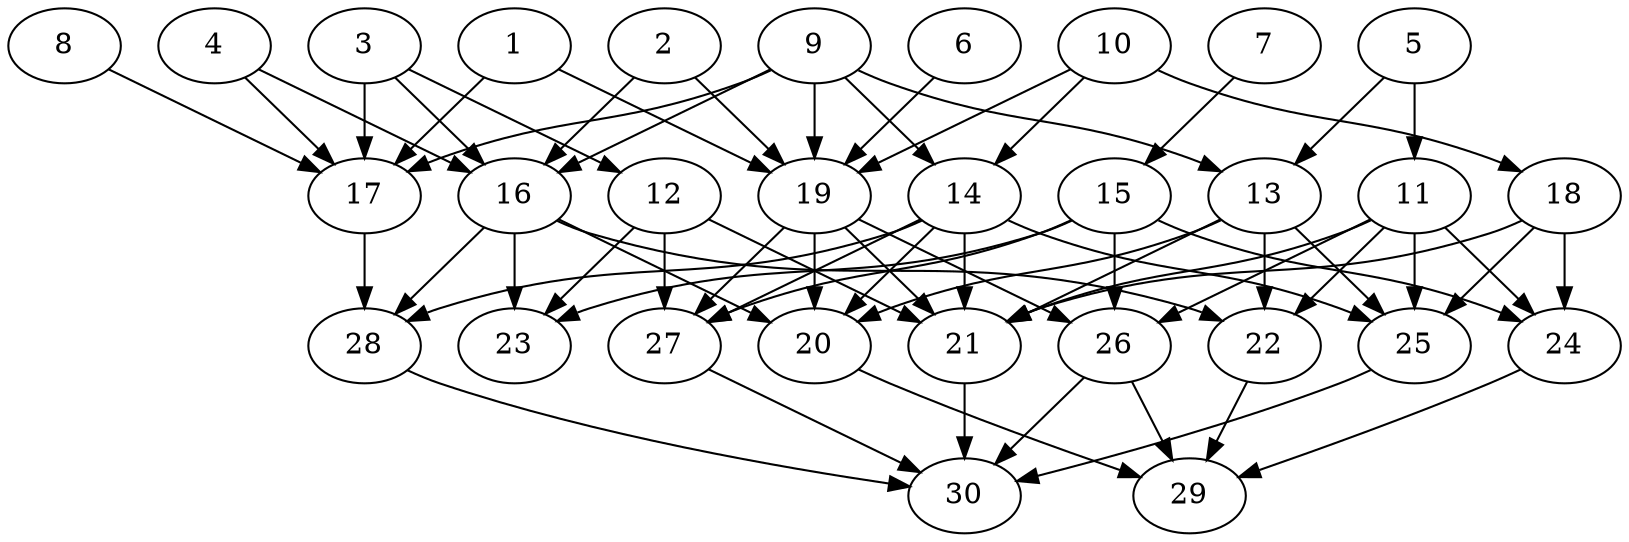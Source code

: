// DAG automatically generated by daggen at Thu Oct  3 14:04:18 2019
// ./daggen --dot -n 30 --ccr 0.3 --fat 0.7 --regular 0.9 --density 0.6 --mindata 5242880 --maxdata 52428800 
digraph G {
  1 [size="61190827", alpha="0.02", expect_size="18357248"] 
  1 -> 17 [size ="18357248"]
  1 -> 19 [size ="18357248"]
  2 [size="19418453", alpha="0.09", expect_size="5825536"] 
  2 -> 16 [size ="5825536"]
  2 -> 19 [size ="5825536"]
  3 [size="136997547", alpha="0.06", expect_size="41099264"] 
  3 -> 12 [size ="41099264"]
  3 -> 16 [size ="41099264"]
  3 -> 17 [size ="41099264"]
  4 [size="112438613", alpha="0.18", expect_size="33731584"] 
  4 -> 16 [size ="33731584"]
  4 -> 17 [size ="33731584"]
  5 [size="17844907", alpha="0.11", expect_size="5353472"] 
  5 -> 11 [size ="5353472"]
  5 -> 13 [size ="5353472"]
  6 [size="63525547", alpha="0.01", expect_size="19057664"] 
  6 -> 19 [size ="19057664"]
  7 [size="149760000", alpha="0.17", expect_size="44928000"] 
  7 -> 15 [size ="44928000"]
  8 [size="50449067", alpha="0.10", expect_size="15134720"] 
  8 -> 17 [size ="15134720"]
  9 [size="62327467", alpha="0.16", expect_size="18698240"] 
  9 -> 13 [size ="18698240"]
  9 -> 14 [size ="18698240"]
  9 -> 16 [size ="18698240"]
  9 -> 17 [size ="18698240"]
  9 -> 19 [size ="18698240"]
  10 [size="60241920", alpha="0.05", expect_size="18072576"] 
  10 -> 14 [size ="18072576"]
  10 -> 18 [size ="18072576"]
  10 -> 19 [size ="18072576"]
  11 [size="78039040", alpha="0.04", expect_size="23411712"] 
  11 -> 21 [size ="23411712"]
  11 -> 22 [size ="23411712"]
  11 -> 24 [size ="23411712"]
  11 -> 25 [size ="23411712"]
  11 -> 26 [size ="23411712"]
  12 [size="97239040", alpha="0.11", expect_size="29171712"] 
  12 -> 21 [size ="29171712"]
  12 -> 23 [size ="29171712"]
  12 -> 27 [size ="29171712"]
  13 [size="165901653", alpha="0.13", expect_size="49770496"] 
  13 -> 20 [size ="49770496"]
  13 -> 21 [size ="49770496"]
  13 -> 22 [size ="49770496"]
  13 -> 25 [size ="49770496"]
  14 [size="55483733", alpha="0.01", expect_size="16645120"] 
  14 -> 20 [size ="16645120"]
  14 -> 21 [size ="16645120"]
  14 -> 25 [size ="16645120"]
  14 -> 27 [size ="16645120"]
  14 -> 28 [size ="16645120"]
  15 [size="39837013", alpha="0.17", expect_size="11951104"] 
  15 -> 23 [size ="11951104"]
  15 -> 24 [size ="11951104"]
  15 -> 26 [size ="11951104"]
  15 -> 27 [size ="11951104"]
  16 [size="128484693", alpha="0.12", expect_size="38545408"] 
  16 -> 20 [size ="38545408"]
  16 -> 22 [size ="38545408"]
  16 -> 23 [size ="38545408"]
  16 -> 28 [size ="38545408"]
  17 [size="138543787", alpha="0.17", expect_size="41563136"] 
  17 -> 28 [size ="41563136"]
  18 [size="116882773", alpha="0.18", expect_size="35064832"] 
  18 -> 21 [size ="35064832"]
  18 -> 24 [size ="35064832"]
  18 -> 25 [size ="35064832"]
  19 [size="40717653", alpha="0.06", expect_size="12215296"] 
  19 -> 20 [size ="12215296"]
  19 -> 21 [size ="12215296"]
  19 -> 26 [size ="12215296"]
  19 -> 27 [size ="12215296"]
  20 [size="167345493", alpha="0.03", expect_size="50203648"] 
  20 -> 29 [size ="50203648"]
  21 [size="45991253", alpha="0.05", expect_size="13797376"] 
  21 -> 30 [size ="13797376"]
  22 [size="73687040", alpha="0.08", expect_size="22106112"] 
  22 -> 29 [size ="22106112"]
  23 [size="156863147", alpha="0.06", expect_size="47058944"] 
  24 [size="105386667", alpha="0.16", expect_size="31616000"] 
  24 -> 29 [size ="31616000"]
  25 [size="114418347", alpha="0.06", expect_size="34325504"] 
  25 -> 30 [size ="34325504"]
  26 [size="87179947", alpha="0.02", expect_size="26153984"] 
  26 -> 29 [size ="26153984"]
  26 -> 30 [size ="26153984"]
  27 [size="27316907", alpha="0.14", expect_size="8195072"] 
  27 -> 30 [size ="8195072"]
  28 [size="157125973", alpha="0.11", expect_size="47137792"] 
  28 -> 30 [size ="47137792"]
  29 [size="138871467", alpha="0.14", expect_size="41661440"] 
  30 [size="29033813", alpha="0.02", expect_size="8710144"] 
}
